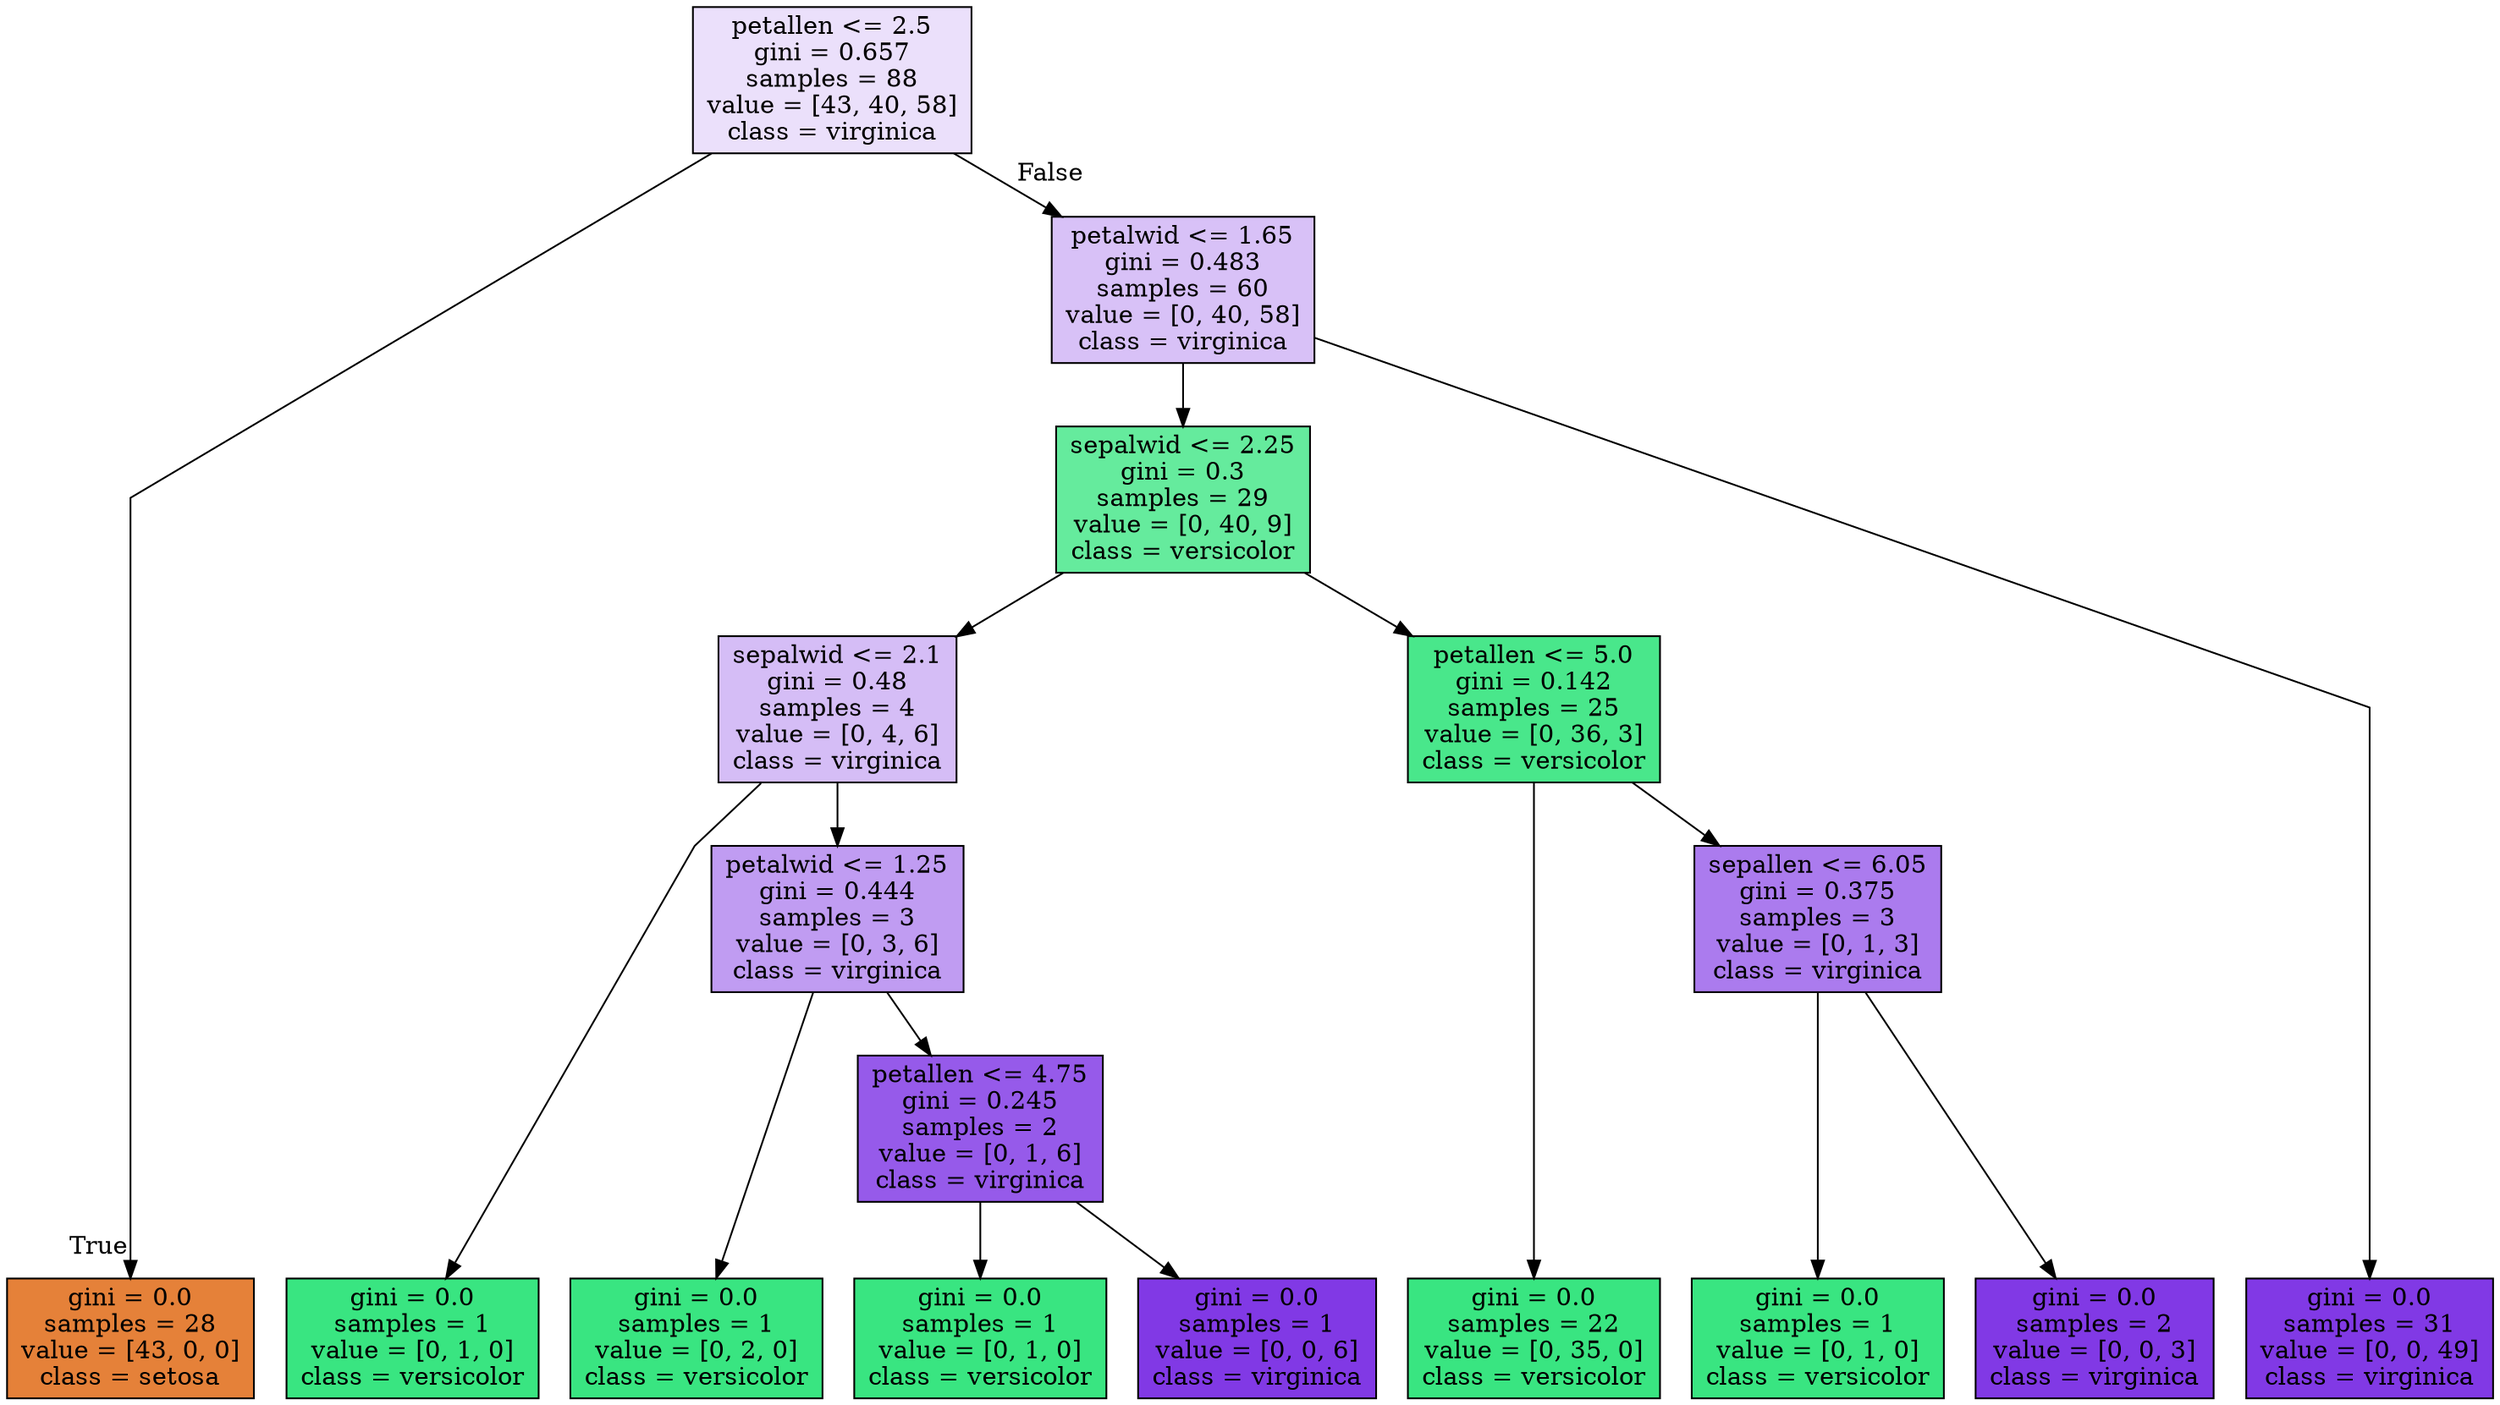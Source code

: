 digraph Tree {
node [shape=box, style="filled", color="black"] ;
graph [ranksep=equally, splines=polyline] ;
0 [label="petallen <= 2.5\ngini = 0.657\nsamples = 88\nvalue = [43, 40, 58]\nclass = virginica", fillcolor="#8139e527"] ;
1 [label="gini = 0.0\nsamples = 28\nvalue = [43, 0, 0]\nclass = setosa", fillcolor="#e58139ff"] ;
0 -> 1 [labeldistance=2.5, labelangle=45, headlabel="True"] ;
2 [label="petalwid <= 1.65\ngini = 0.483\nsamples = 60\nvalue = [0, 40, 58]\nclass = virginica", fillcolor="#8139e54f"] ;
0 -> 2 [labeldistance=2.5, labelangle=-45, headlabel="False"] ;
3 [label="sepalwid <= 2.25\ngini = 0.3\nsamples = 29\nvalue = [0, 40, 9]\nclass = versicolor", fillcolor="#39e581c6"] ;
2 -> 3 ;
4 [label="sepalwid <= 2.1\ngini = 0.48\nsamples = 4\nvalue = [0, 4, 6]\nclass = virginica", fillcolor="#8139e555"] ;
3 -> 4 ;
5 [label="gini = 0.0\nsamples = 1\nvalue = [0, 1, 0]\nclass = versicolor", fillcolor="#39e581ff"] ;
4 -> 5 ;
6 [label="petalwid <= 1.25\ngini = 0.444\nsamples = 3\nvalue = [0, 3, 6]\nclass = virginica", fillcolor="#8139e57f"] ;
4 -> 6 ;
7 [label="gini = 0.0\nsamples = 1\nvalue = [0, 2, 0]\nclass = versicolor", fillcolor="#39e581ff"] ;
6 -> 7 ;
8 [label="petallen <= 4.75\ngini = 0.245\nsamples = 2\nvalue = [0, 1, 6]\nclass = virginica", fillcolor="#8139e5d4"] ;
6 -> 8 ;
9 [label="gini = 0.0\nsamples = 1\nvalue = [0, 1, 0]\nclass = versicolor", fillcolor="#39e581ff"] ;
8 -> 9 ;
10 [label="gini = 0.0\nsamples = 1\nvalue = [0, 0, 6]\nclass = virginica", fillcolor="#8139e5ff"] ;
8 -> 10 ;
11 [label="petallen <= 5.0\ngini = 0.142\nsamples = 25\nvalue = [0, 36, 3]\nclass = versicolor", fillcolor="#39e581ea"] ;
3 -> 11 ;
12 [label="gini = 0.0\nsamples = 22\nvalue = [0, 35, 0]\nclass = versicolor", fillcolor="#39e581ff"] ;
11 -> 12 ;
13 [label="sepallen <= 6.05\ngini = 0.375\nsamples = 3\nvalue = [0, 1, 3]\nclass = virginica", fillcolor="#8139e5aa"] ;
11 -> 13 ;
14 [label="gini = 0.0\nsamples = 1\nvalue = [0, 1, 0]\nclass = versicolor", fillcolor="#39e581ff"] ;
13 -> 14 ;
15 [label="gini = 0.0\nsamples = 2\nvalue = [0, 0, 3]\nclass = virginica", fillcolor="#8139e5ff"] ;
13 -> 15 ;
16 [label="gini = 0.0\nsamples = 31\nvalue = [0, 0, 49]\nclass = virginica", fillcolor="#8139e5ff"] ;
2 -> 16 ;
{rank=same ; 0} ;
{rank=same ; 2} ;
{rank=same ; 3} ;
{rank=same ; 4; 11} ;
{rank=same ; 6; 13} ;
{rank=same ; 8} ;
{rank=same ; 1; 5; 7; 9; 10; 12; 14; 15; 16} ;
}
